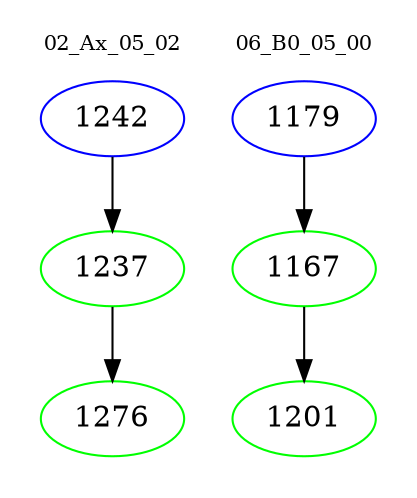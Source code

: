 digraph{
subgraph cluster_0 {
color = white
label = "02_Ax_05_02";
fontsize=10;
T0_1242 [label="1242", color="blue"]
T0_1242 -> T0_1237 [color="black"]
T0_1237 [label="1237", color="green"]
T0_1237 -> T0_1276 [color="black"]
T0_1276 [label="1276", color="green"]
}
subgraph cluster_1 {
color = white
label = "06_B0_05_00";
fontsize=10;
T1_1179 [label="1179", color="blue"]
T1_1179 -> T1_1167 [color="black"]
T1_1167 [label="1167", color="green"]
T1_1167 -> T1_1201 [color="black"]
T1_1201 [label="1201", color="green"]
}
}
